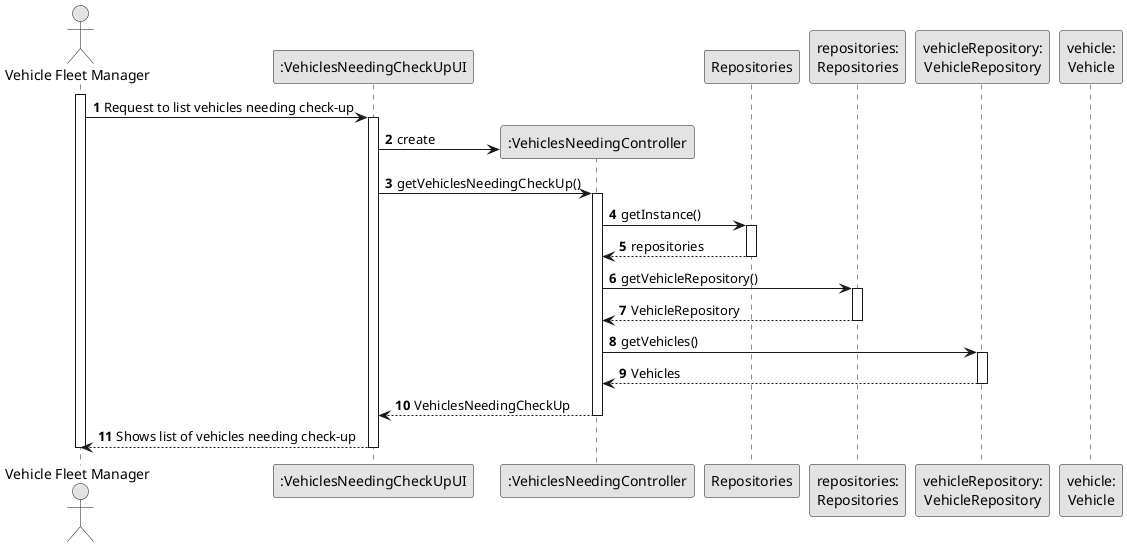 @startuml
skinparam monochrome true
skinparam packageStyle rectangle
skinparam shadowing false

autonumber

'hide footbox
actor "Vehicle Fleet Manager" as VFM
participant ":VehiclesNeedingCheckUpUI" as UI
participant ":VehiclesNeedingController" as CTRL
participant "Repositories" as Rep
participant "repositories:\nRepositories" as Repositories
participant "vehicleRepository:\nVehicleRepository" as VehicleRepository
participant "vehicle:\nVehicle" as Vehicle

activate VFM

VFM -> UI : Request to list vehicles needing check-up

    activate UI

        UI -> CTRL** : create

        UI -> CTRL : getVehiclesNeedingCheckUp()
        activate CTRL

            CTRL -> Rep : getInstance()
            activate Rep

                Rep --> CTRL : repositories
            deactivate Rep

            CTRL -> Repositories : getVehicleRepository()
            activate Repositories

            Repositories --> CTRL : VehicleRepository
            deactivate Repositories


            CTRL -> VehicleRepository : getVehicles()
            activate VehicleRepository

                VehicleRepository --> CTRL : Vehicles
            deactivate VehicleRepository


            CTRL --> UI : VehiclesNeedingCheckUp
        deactivate CTRL

        UI --> VFM : Shows list of vehicles needing check-up

    deactivate UI

deactivate VFM

@enduml
